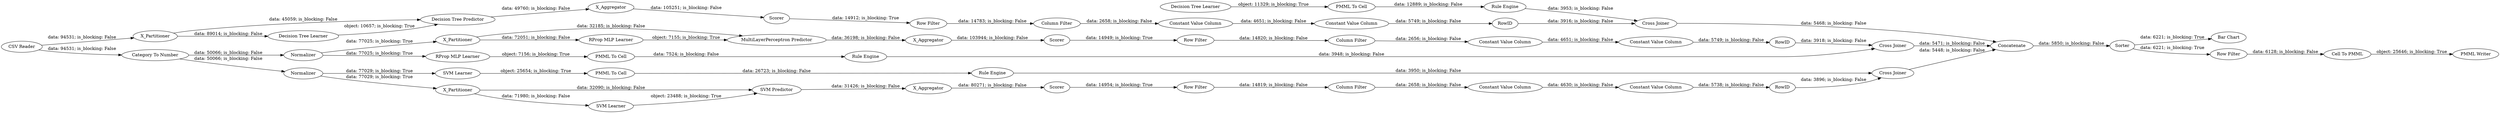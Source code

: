 digraph {
	"-5584203052110625651_7" [label=X_Aggregator]
	"5883522114043918103_9" [label="Row Filter"]
	"5476352826560945520_294" [label="Column Filter"]
	"4246788141124665411_61" [label="PMML Writer"]
	"3515657471414409234_34" [label="Rule Engine"]
	"4246788141124665411_62" [label="CSV Reader"]
	"-8787859948664574512_33" [label="SVM Learner"]
	"-8787859948664574512_34" [label="PMML To Cell"]
	"5373776660013297608_32" [label="Decision Tree Predictor"]
	"5373776660013297608_39" [label=Scorer]
	"3515657471414409234_22" [label="PMML To Cell"]
	"-5584203052110625651_2" [label=X_Partitioner]
	"-5077383210738614729_290" [label="Constant Value Column"]
	"4246788141124665411_60" [label=Concatenate]
	"5373776660013297608_2" [label=X_Partitioner]
	"5373776660013297608_38" [label="Cross Joiner"]
	"5476352826560945520_290" [label="Constant Value Column"]
	"5883522114043918103_292" [label="Constant Value Column"]
	"-5584203052110625651_32" [label="MultiLayerPerceptron Predictor"]
	"-5077383210738614729_292" [label="Constant Value Column"]
	"4246788141124665411_59" [label="Bar Chart"]
	"5426196499928156512_2" [label=X_Partitioner]
	"-5333206601665540975_34" [label="Rule Engine"]
	"5373776660013297608_31" [label="Decision Tree Learner"]
	"5476352826560945520_292" [label="Constant Value Column"]
	"4246788141124665411_53" [label="Row Filter"]
	"5426196499928156512_7" [label=X_Aggregator]
	"-5333206601665540975_33" [label="Decision Tree Learner"]
	"5476352826560945520_293" [label=RowID]
	"4246788141124665411_54" [label="Cell To PMML"]
	"-5584203052110625651_39" [label=Normalizer]
	"-5077383210738614729_294" [label="Column Filter"]
	"-5077383210738614729_293" [label=RowID]
	"5373776660013297608_7" [label=X_Aggregator]
	"-5333206601665540975_28" [label="PMML To Cell"]
	"5476352826560945520_9" [label="Row Filter"]
	"5426196499928156512_40" [label=Normalizer]
	"-5584203052110625651_40" [label=Scorer]
	"5883522114043918103_290" [label="Constant Value Column"]
	"3515657471414409234_35" [label="RProp MLP Learner"]
	"-5584203052110625651_38" [label="Cross Joiner"]
	"-5077383210738614729_9" [label="Row Filter"]
	"5883522114043918103_293" [label=RowID]
	"5426196499928156512_32" [label="SVM Predictor"]
	"5426196499928156512_39" [label="Cross Joiner"]
	"5426196499928156512_31" [label="SVM Learner"]
	"-5584203052110625651_31" [label="RProp MLP Learner"]
	"4246788141124665411_58" [label="Category To Number"]
	"5883522114043918103_294" [label="Column Filter"]
	"-8787859948664574512_35" [label="Rule Engine"]
	"4246788141124665411_52" [label=Sorter]
	"5426196499928156512_41" [label=Scorer]
	"-5584203052110625651_2" -> "-5584203052110625651_31" [label="data: 72051; is_blocking: False"]
	"4246788141124665411_53" -> "4246788141124665411_54" [label="data: 6128; is_blocking: False"]
	"5426196499928156512_2" -> "5426196499928156512_32" [label="data: 32090; is_blocking: False"]
	"5883522114043918103_9" -> "5883522114043918103_294" [label="data: 14819; is_blocking: False"]
	"5476352826560945520_290" -> "5476352826560945520_292" [label="data: 4651; is_blocking: False"]
	"-5584203052110625651_38" -> "4246788141124665411_60" [label="data: 5471; is_blocking: False"]
	"-5584203052110625651_39" -> "3515657471414409234_35" [label="data: 77025; is_blocking: True"]
	"3515657471414409234_34" -> "-5584203052110625651_38" [label="data: 3948; is_blocking: False"]
	"5476352826560945520_293" -> "-5584203052110625651_38" [label="data: 3918; is_blocking: False"]
	"5373776660013297608_38" -> "4246788141124665411_60" [label="data: 5468; is_blocking: False"]
	"3515657471414409234_35" -> "3515657471414409234_22" [label="object: 7156; is_blocking: True"]
	"5426196499928156512_39" -> "4246788141124665411_60" [label="data: 5448; is_blocking: False"]
	"4246788141124665411_62" -> "5373776660013297608_2" [label="data: 94531; is_blocking: False"]
	"5426196499928156512_7" -> "5426196499928156512_41" [label="data: 80271; is_blocking: False"]
	"3515657471414409234_22" -> "3515657471414409234_34" [label="data: 7524; is_blocking: False"]
	"4246788141124665411_60" -> "4246788141124665411_52" [label="data: 5850; is_blocking: False"]
	"5426196499928156512_31" -> "5426196499928156512_32" [label="object: 23488; is_blocking: True"]
	"-5584203052110625651_39" -> "-5584203052110625651_2" [label="data: 77025; is_blocking: True"]
	"-5077383210738614729_293" -> "5373776660013297608_38" [label="data: 3916; is_blocking: False"]
	"4246788141124665411_58" -> "-5584203052110625651_39" [label="data: 50066; is_blocking: False"]
	"5426196499928156512_2" -> "5426196499928156512_31" [label="data: 71980; is_blocking: False"]
	"-5584203052110625651_7" -> "-5584203052110625651_40" [label="data: 103944; is_blocking: False"]
	"5883522114043918103_290" -> "5883522114043918103_292" [label="data: 4630; is_blocking: False"]
	"5426196499928156512_40" -> "-8787859948664574512_33" [label="data: 77029; is_blocking: True"]
	"-8787859948664574512_34" -> "-8787859948664574512_35" [label="data: 26723; is_blocking: False"]
	"5476352826560945520_9" -> "5476352826560945520_294" [label="data: 14820; is_blocking: False"]
	"-8787859948664574512_33" -> "-8787859948664574512_34" [label="object: 25654; is_blocking: True"]
	"5426196499928156512_40" -> "5426196499928156512_2" [label="data: 77029; is_blocking: True"]
	"5373776660013297608_2" -> "5373776660013297608_31" [label="data: 89014; is_blocking: False"]
	"5373776660013297608_7" -> "5373776660013297608_39" [label="data: 105251; is_blocking: False"]
	"5426196499928156512_32" -> "5426196499928156512_7" [label="data: 31426; is_blocking: False"]
	"-5584203052110625651_32" -> "-5584203052110625651_7" [label="data: 36198; is_blocking: False"]
	"4246788141124665411_52" -> "4246788141124665411_59" [label="data: 6221; is_blocking: True"]
	"4246788141124665411_62" -> "4246788141124665411_58" [label="data: 94531; is_blocking: False"]
	"5883522114043918103_293" -> "5426196499928156512_39" [label="data: 3896; is_blocking: False"]
	"-5584203052110625651_2" -> "-5584203052110625651_32" [label="data: 32185; is_blocking: False"]
	"-5077383210738614729_294" -> "-5077383210738614729_290" [label="data: 2658; is_blocking: False"]
	"5373776660013297608_2" -> "5373776660013297608_32" [label="data: 45059; is_blocking: False"]
	"5373776660013297608_32" -> "5373776660013297608_7" [label="data: 49760; is_blocking: False"]
	"5476352826560945520_294" -> "5476352826560945520_290" [label="data: 2656; is_blocking: False"]
	"5883522114043918103_294" -> "5883522114043918103_290" [label="data: 2658; is_blocking: False"]
	"-5333206601665540975_33" -> "-5333206601665540975_28" [label="object: 11329; is_blocking: True"]
	"-8787859948664574512_35" -> "5426196499928156512_39" [label="data: 3950; is_blocking: False"]
	"4246788141124665411_52" -> "4246788141124665411_53" [label="data: 6221; is_blocking: True"]
	"-5584203052110625651_40" -> "5476352826560945520_9" [label="data: 14949; is_blocking: True"]
	"5373776660013297608_39" -> "-5077383210738614729_9" [label="data: 14912; is_blocking: True"]
	"-5333206601665540975_34" -> "5373776660013297608_38" [label="data: 3953; is_blocking: False"]
	"5426196499928156512_41" -> "5883522114043918103_9" [label="data: 14954; is_blocking: True"]
	"-5333206601665540975_28" -> "-5333206601665540975_34" [label="data: 12889; is_blocking: False"]
	"-5077383210738614729_9" -> "-5077383210738614729_294" [label="data: 14783; is_blocking: False"]
	"-5077383210738614729_290" -> "-5077383210738614729_292" [label="data: 4651; is_blocking: False"]
	"5476352826560945520_292" -> "5476352826560945520_293" [label="data: 5749; is_blocking: False"]
	"-5584203052110625651_31" -> "-5584203052110625651_32" [label="object: 7155; is_blocking: True"]
	"4246788141124665411_54" -> "4246788141124665411_61" [label="object: 25646; is_blocking: True"]
	"5883522114043918103_292" -> "5883522114043918103_293" [label="data: 5738; is_blocking: False"]
	"5373776660013297608_31" -> "5373776660013297608_32" [label="object: 10657; is_blocking: True"]
	"4246788141124665411_58" -> "5426196499928156512_40" [label="data: 50066; is_blocking: False"]
	"-5077383210738614729_292" -> "-5077383210738614729_293" [label="data: 5749; is_blocking: False"]
	rankdir=LR
}
